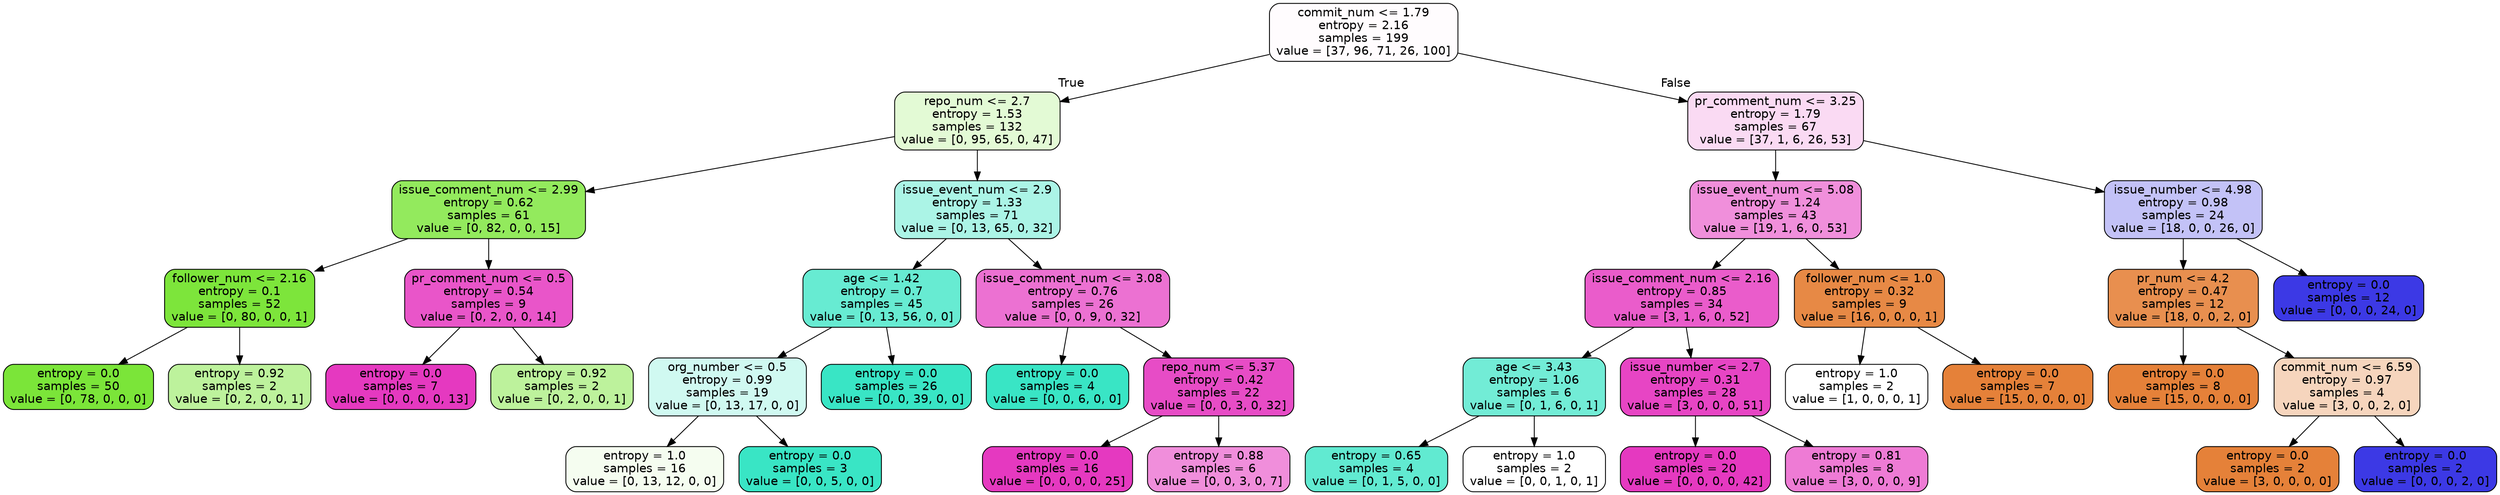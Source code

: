 digraph Tree {
node [shape=box, style="filled, rounded", color="black", fontname=helvetica] ;
edge [fontname=helvetica] ;
0 [label="commit_num <= 1.79\nentropy = 2.16\nsamples = 199\nvalue = [37, 96, 71, 26, 100]", fillcolor="#fffcfe"] ;
1 [label="repo_num <= 2.7\nentropy = 1.53\nsamples = 132\nvalue = [0, 95, 65, 0, 47]", fillcolor="#e3fad5"] ;
0 -> 1 [labeldistance=2.5, labelangle=45, headlabel="True"] ;
2 [label="issue_comment_num <= 2.99\nentropy = 0.62\nsamples = 61\nvalue = [0, 82, 0, 0, 15]", fillcolor="#93ea5d"] ;
1 -> 2 ;
3 [label="follower_num <= 2.16\nentropy = 0.1\nsamples = 52\nvalue = [0, 80, 0, 0, 1]", fillcolor="#7de53b"] ;
2 -> 3 ;
4 [label="entropy = 0.0\nsamples = 50\nvalue = [0, 78, 0, 0, 0]", fillcolor="#7be539"] ;
3 -> 4 ;
5 [label="entropy = 0.92\nsamples = 2\nvalue = [0, 2, 0, 0, 1]", fillcolor="#bdf29c"] ;
3 -> 5 ;
6 [label="pr_comment_num <= 0.5\nentropy = 0.54\nsamples = 9\nvalue = [0, 2, 0, 0, 14]", fillcolor="#e955c9"] ;
2 -> 6 ;
7 [label="entropy = 0.0\nsamples = 7\nvalue = [0, 0, 0, 0, 13]", fillcolor="#e539c0"] ;
6 -> 7 ;
8 [label="entropy = 0.92\nsamples = 2\nvalue = [0, 2, 0, 0, 1]", fillcolor="#bdf29c"] ;
6 -> 8 ;
9 [label="issue_event_num <= 2.9\nentropy = 1.33\nsamples = 71\nvalue = [0, 13, 65, 0, 32]", fillcolor="#abf4e6"] ;
1 -> 9 ;
10 [label="age <= 1.42\nentropy = 0.7\nsamples = 45\nvalue = [0, 13, 56, 0, 0]", fillcolor="#67ebd2"] ;
9 -> 10 ;
11 [label="org_number <= 0.5\nentropy = 0.99\nsamples = 19\nvalue = [0, 13, 17, 0, 0]", fillcolor="#d0f9f1"] ;
10 -> 11 ;
12 [label="entropy = 1.0\nsamples = 16\nvalue = [0, 13, 12, 0, 0]", fillcolor="#f5fdf0"] ;
11 -> 12 ;
13 [label="entropy = 0.0\nsamples = 3\nvalue = [0, 0, 5, 0, 0]", fillcolor="#39e5c5"] ;
11 -> 13 ;
14 [label="entropy = 0.0\nsamples = 26\nvalue = [0, 0, 39, 0, 0]", fillcolor="#39e5c5"] ;
10 -> 14 ;
15 [label="issue_comment_num <= 3.08\nentropy = 0.76\nsamples = 26\nvalue = [0, 0, 9, 0, 32]", fillcolor="#ec71d2"] ;
9 -> 15 ;
16 [label="entropy = 0.0\nsamples = 4\nvalue = [0, 0, 6, 0, 0]", fillcolor="#39e5c5"] ;
15 -> 16 ;
17 [label="repo_num <= 5.37\nentropy = 0.42\nsamples = 22\nvalue = [0, 0, 3, 0, 32]", fillcolor="#e74cc6"] ;
15 -> 17 ;
18 [label="entropy = 0.0\nsamples = 16\nvalue = [0, 0, 0, 0, 25]", fillcolor="#e539c0"] ;
17 -> 18 ;
19 [label="entropy = 0.88\nsamples = 6\nvalue = [0, 0, 3, 0, 7]", fillcolor="#f08edb"] ;
17 -> 19 ;
20 [label="pr_comment_num <= 3.25\nentropy = 1.79\nsamples = 67\nvalue = [37, 1, 6, 26, 53]", fillcolor="#fadaf3"] ;
0 -> 20 [labeldistance=2.5, labelangle=-45, headlabel="False"] ;
21 [label="issue_event_num <= 5.08\nentropy = 1.24\nsamples = 43\nvalue = [19, 1, 6, 0, 53]", fillcolor="#f08fdb"] ;
20 -> 21 ;
22 [label="issue_comment_num <= 2.16\nentropy = 0.85\nsamples = 34\nvalue = [3, 1, 6, 0, 52]", fillcolor="#ea5ccb"] ;
21 -> 22 ;
23 [label="age <= 3.43\nentropy = 1.06\nsamples = 6\nvalue = [0, 1, 6, 0, 1]", fillcolor="#72ecd6"] ;
22 -> 23 ;
24 [label="entropy = 0.65\nsamples = 4\nvalue = [0, 1, 5, 0, 0]", fillcolor="#61ead1"] ;
23 -> 24 ;
25 [label="entropy = 1.0\nsamples = 2\nvalue = [0, 0, 1, 0, 1]", fillcolor="#ffffff"] ;
23 -> 25 ;
26 [label="issue_number <= 2.7\nentropy = 0.31\nsamples = 28\nvalue = [3, 0, 0, 0, 51]", fillcolor="#e745c4"] ;
22 -> 26 ;
27 [label="entropy = 0.0\nsamples = 20\nvalue = [0, 0, 0, 0, 42]", fillcolor="#e539c0"] ;
26 -> 27 ;
28 [label="entropy = 0.81\nsamples = 8\nvalue = [3, 0, 0, 0, 9]", fillcolor="#ee7bd5"] ;
26 -> 28 ;
29 [label="follower_num <= 1.0\nentropy = 0.32\nsamples = 9\nvalue = [16, 0, 0, 0, 1]", fillcolor="#e78945"] ;
21 -> 29 ;
30 [label="entropy = 1.0\nsamples = 2\nvalue = [1, 0, 0, 0, 1]", fillcolor="#ffffff"] ;
29 -> 30 ;
31 [label="entropy = 0.0\nsamples = 7\nvalue = [15, 0, 0, 0, 0]", fillcolor="#e58139"] ;
29 -> 31 ;
32 [label="issue_number <= 4.98\nentropy = 0.98\nsamples = 24\nvalue = [18, 0, 0, 26, 0]", fillcolor="#c3c2f7"] ;
20 -> 32 ;
33 [label="pr_num <= 4.2\nentropy = 0.47\nsamples = 12\nvalue = [18, 0, 0, 2, 0]", fillcolor="#e88f4f"] ;
32 -> 33 ;
34 [label="entropy = 0.0\nsamples = 8\nvalue = [15, 0, 0, 0, 0]", fillcolor="#e58139"] ;
33 -> 34 ;
35 [label="commit_num <= 6.59\nentropy = 0.97\nsamples = 4\nvalue = [3, 0, 0, 2, 0]", fillcolor="#f6d5bd"] ;
33 -> 35 ;
36 [label="entropy = 0.0\nsamples = 2\nvalue = [3, 0, 0, 0, 0]", fillcolor="#e58139"] ;
35 -> 36 ;
37 [label="entropy = 0.0\nsamples = 2\nvalue = [0, 0, 0, 2, 0]", fillcolor="#3c39e5"] ;
35 -> 37 ;
38 [label="entropy = 0.0\nsamples = 12\nvalue = [0, 0, 0, 24, 0]", fillcolor="#3c39e5"] ;
32 -> 38 ;
}